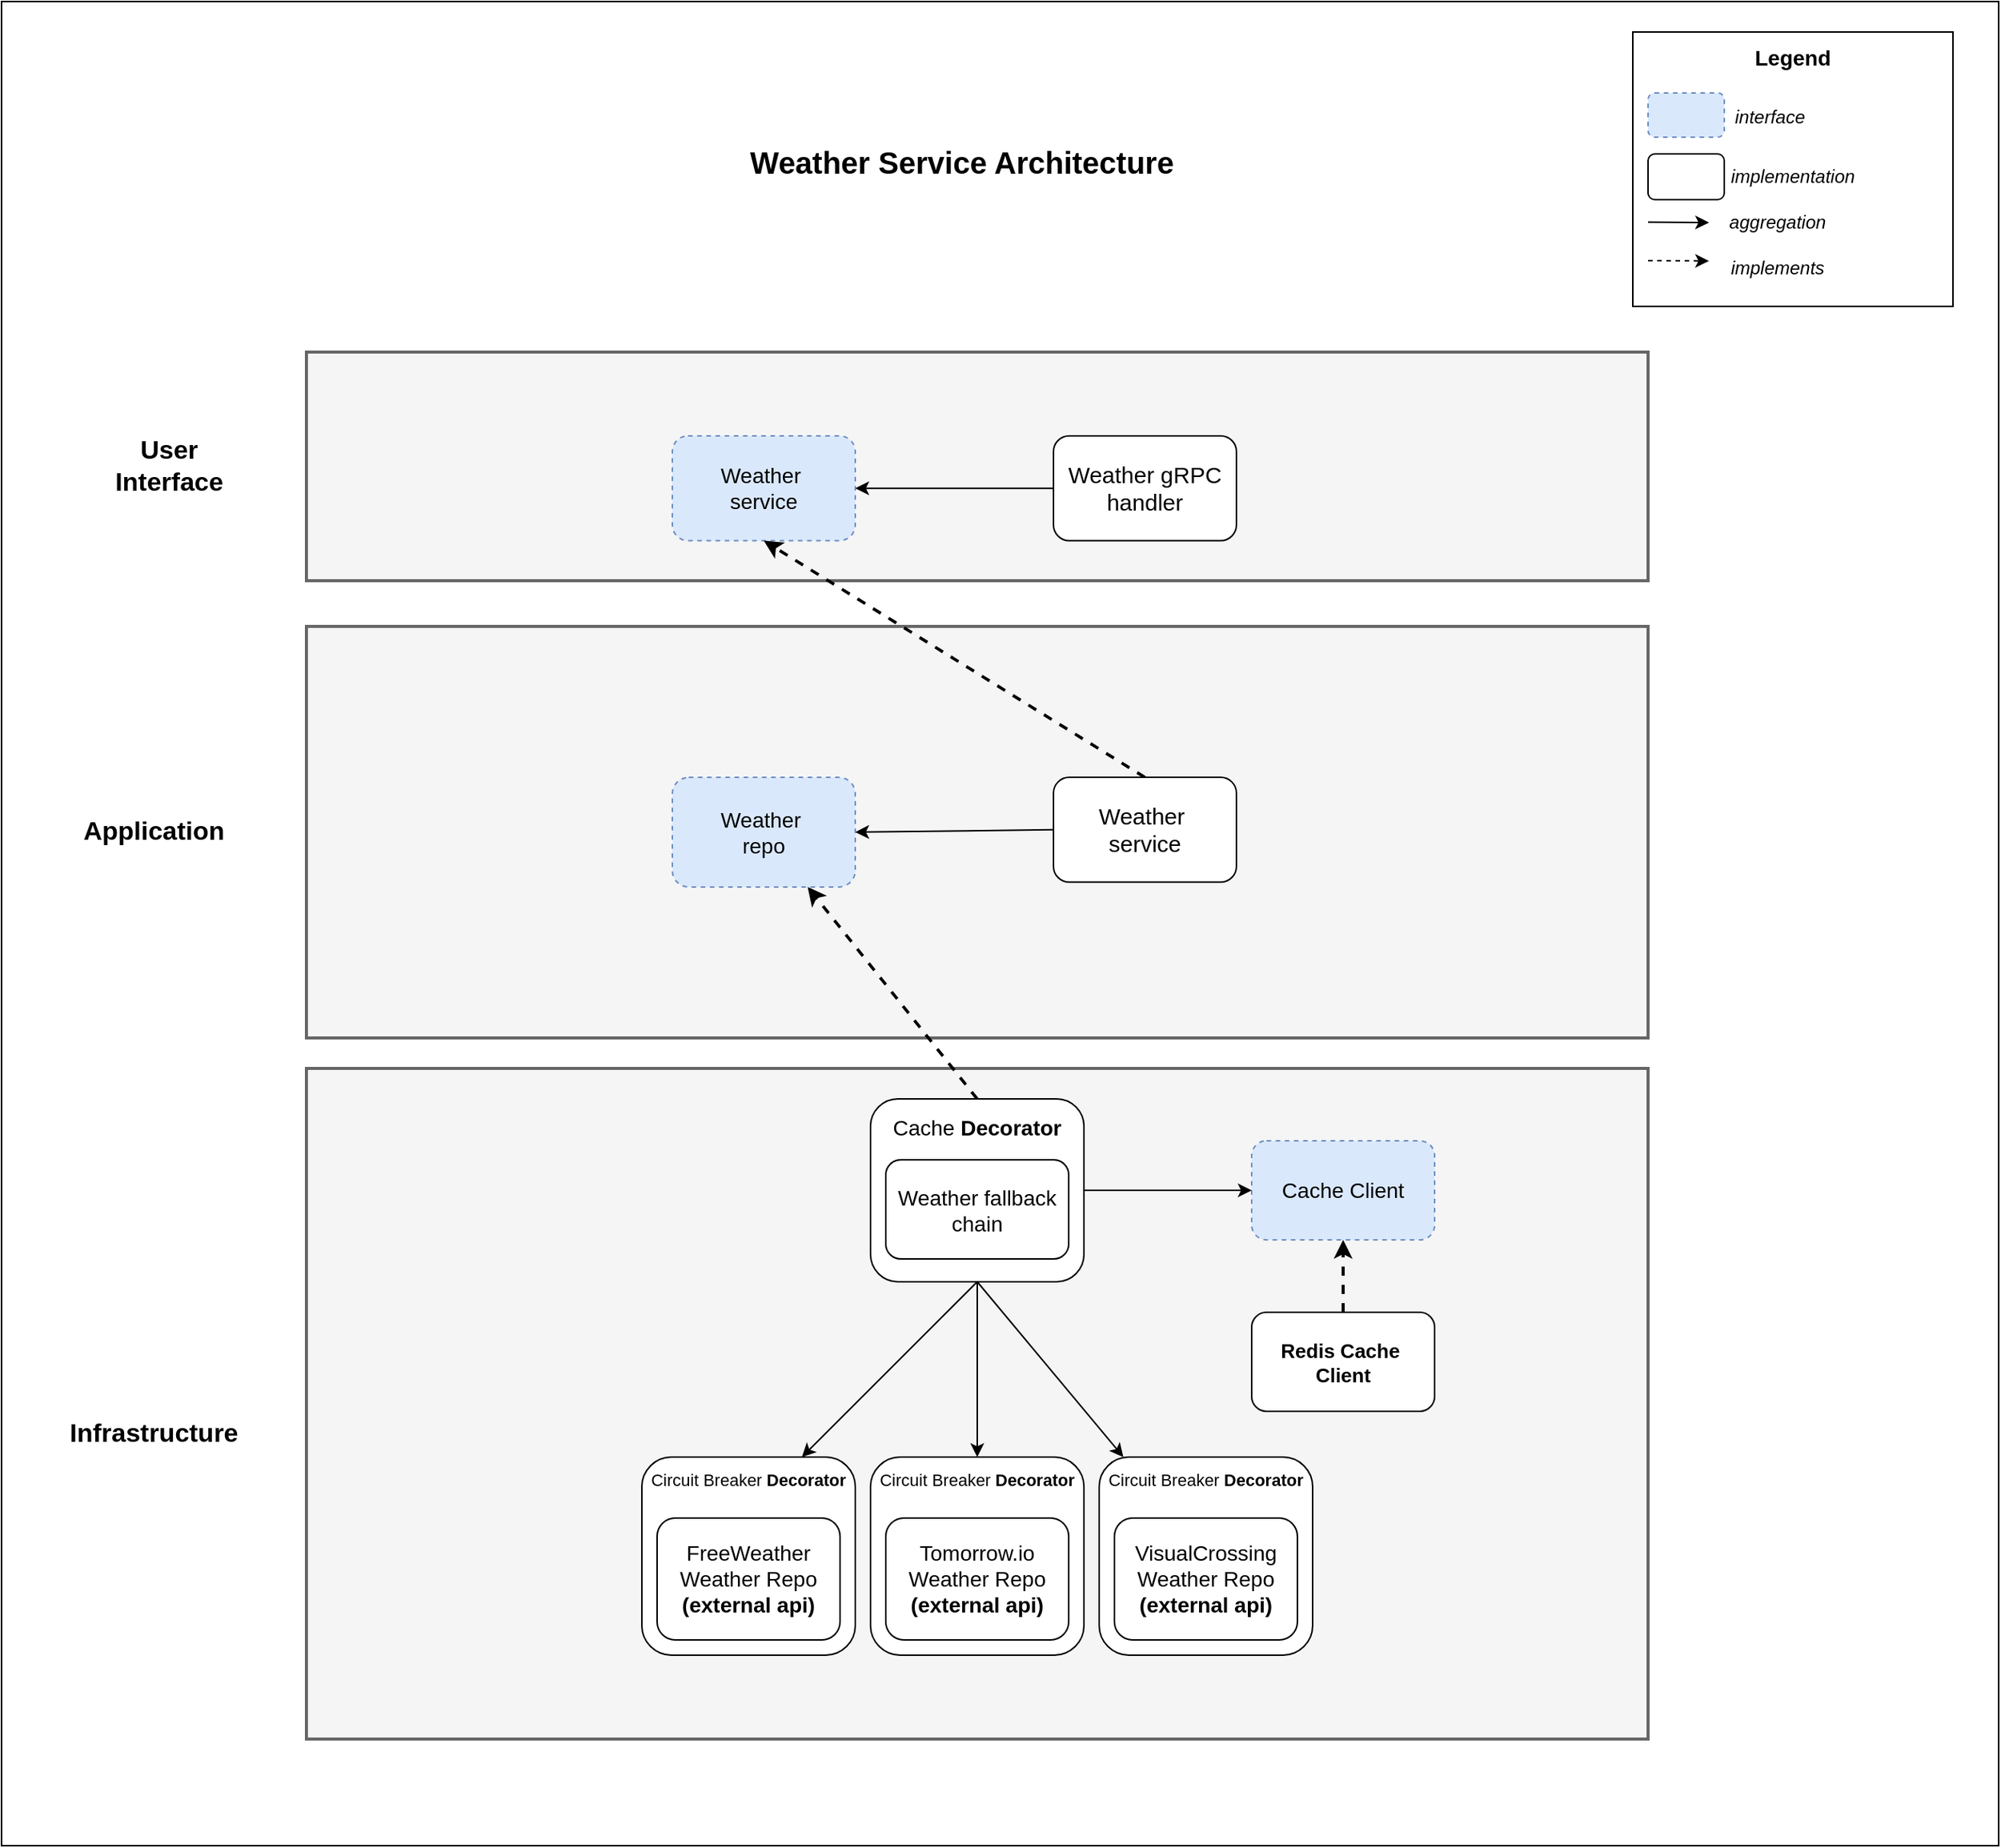 <mxfile version="28.0.7">
  <diagram name="Page-1" id="Kw5NMBNeJMxN6zYnmuAU">
    <mxGraphModel dx="2896" dy="2316" grid="1" gridSize="10" guides="1" tooltips="1" connect="1" arrows="1" fold="1" page="1" pageScale="1" pageWidth="850" pageHeight="1100" math="0" shadow="0">
      <root>
        <mxCell id="0" />
        <mxCell id="1" parent="0" />
        <mxCell id="z3ftgzrEW_vmbGAGni-j-2" value="" style="rounded=0;whiteSpace=wrap;html=1;" parent="1" vertex="1">
          <mxGeometry x="-180" y="-160" width="1310" height="1210" as="geometry" />
        </mxCell>
        <mxCell id="z3ftgzrEW_vmbGAGni-j-3" value="" style="rounded=0;whiteSpace=wrap;html=1;fillColor=#f5f5f5;strokeColor=#666666;fontColor=#333333;strokeWidth=2;" parent="1" vertex="1">
          <mxGeometry x="20" y="70" width="880" height="150" as="geometry" />
        </mxCell>
        <mxCell id="z3ftgzrEW_vmbGAGni-j-35" value="" style="edgeStyle=orthogonalEdgeStyle;rounded=0;orthogonalLoop=1;jettySize=auto;html=1;" parent="1" source="z3ftgzrEW_vmbGAGni-j-6" target="z3ftgzrEW_vmbGAGni-j-12" edge="1">
          <mxGeometry relative="1" as="geometry" />
        </mxCell>
        <mxCell id="z3ftgzrEW_vmbGAGni-j-6" value="&lt;font style=&quot;font-size: 15px;&quot;&gt;Weather gRPC&lt;/font&gt;&lt;div&gt;&lt;font style=&quot;font-size: 15px;&quot;&gt;handler&lt;/font&gt;&lt;/div&gt;" style="rounded=1;whiteSpace=wrap;html=1;" parent="1" vertex="1">
          <mxGeometry x="510" y="125" width="120" height="68.75" as="geometry" />
        </mxCell>
        <mxCell id="z3ftgzrEW_vmbGAGni-j-8" value="&lt;font style=&quot;font-size: 17px;&quot;&gt;User Interface&lt;/font&gt;" style="text;html=1;align=center;verticalAlign=middle;whiteSpace=wrap;rounded=0;fontStyle=1" parent="1" vertex="1">
          <mxGeometry x="-100" y="130" width="60" height="30" as="geometry" />
        </mxCell>
        <mxCell id="z3ftgzrEW_vmbGAGni-j-12" value="&lt;span style=&quot;font-size: 14px;&quot;&gt;Weather&amp;nbsp;&lt;/span&gt;&lt;div&gt;&lt;span style=&quot;font-size: 14px;&quot;&gt;service&lt;/span&gt;&lt;/div&gt;" style="rounded=1;whiteSpace=wrap;html=1;dashed=1;fillColor=#dae8fc;strokeColor=#6c8ebf;" parent="1" vertex="1">
          <mxGeometry x="260" y="125" width="120" height="68.75" as="geometry" />
        </mxCell>
        <mxCell id="z3ftgzrEW_vmbGAGni-j-14" value="" style="rounded=0;whiteSpace=wrap;html=1;fillColor=#f5f5f5;strokeColor=#666666;fontColor=#333333;strokeWidth=2;" parent="1" vertex="1">
          <mxGeometry x="20" y="250" width="880" height="270" as="geometry" />
        </mxCell>
        <mxCell id="z3ftgzrEW_vmbGAGni-j-34" value="" style="rounded=0;orthogonalLoop=1;jettySize=auto;html=1;exitX=0.5;exitY=0;exitDx=0;exitDy=0;entryX=0.5;entryY=1;entryDx=0;entryDy=0;dashed=1;strokeWidth=2;" parent="1" source="z3ftgzrEW_vmbGAGni-j-18" target="z3ftgzrEW_vmbGAGni-j-12" edge="1">
          <mxGeometry relative="1" as="geometry" />
        </mxCell>
        <mxCell id="R8bRqbQ6-cuv9lgSVqGH-4" style="rounded=0;orthogonalLoop=1;jettySize=auto;html=1;exitX=0;exitY=0.5;exitDx=0;exitDy=0;entryX=1;entryY=0.5;entryDx=0;entryDy=0;" parent="1" source="z3ftgzrEW_vmbGAGni-j-18" target="z3ftgzrEW_vmbGAGni-j-21" edge="1">
          <mxGeometry relative="1" as="geometry" />
        </mxCell>
        <mxCell id="z3ftgzrEW_vmbGAGni-j-18" value="&lt;font style=&quot;font-size: 15px;&quot;&gt;Weather&amp;nbsp;&lt;/font&gt;&lt;div&gt;&lt;span style=&quot;font-size: 15px;&quot;&gt;service&lt;/span&gt;&lt;/div&gt;" style="rounded=1;whiteSpace=wrap;html=1;" parent="1" vertex="1">
          <mxGeometry x="510" y="349.06" width="120" height="68.75" as="geometry" />
        </mxCell>
        <mxCell id="z3ftgzrEW_vmbGAGni-j-21" value="&lt;span style=&quot;font-size: 14px;&quot;&gt;Weather&amp;nbsp;&lt;/span&gt;&lt;div&gt;&lt;span style=&quot;font-size: 14px;&quot;&gt;repo&lt;/span&gt;&lt;/div&gt;" style="rounded=1;whiteSpace=wrap;html=1;dashed=1;fillColor=#dae8fc;strokeColor=#6c8ebf;" parent="1" vertex="1">
          <mxGeometry x="260" y="349.06" width="120" height="71.88" as="geometry" />
        </mxCell>
        <mxCell id="z3ftgzrEW_vmbGAGni-j-23" value="&lt;font style=&quot;font-size: 17px;&quot;&gt;Application&lt;/font&gt;" style="text;html=1;align=center;verticalAlign=middle;whiteSpace=wrap;rounded=0;fontStyle=1" parent="1" vertex="1">
          <mxGeometry x="-130" y="370" width="100" height="30" as="geometry" />
        </mxCell>
        <mxCell id="z3ftgzrEW_vmbGAGni-j-51" value="" style="rounded=0;whiteSpace=wrap;html=1;fillColor=#f5f5f5;strokeColor=#666666;fontColor=#333333;strokeWidth=2;" parent="1" vertex="1">
          <mxGeometry x="20" y="540" width="880" height="440" as="geometry" />
        </mxCell>
        <mxCell id="z3ftgzrEW_vmbGAGni-j-57" value="&lt;font style=&quot;font-size: 17px;&quot;&gt;Infrastructure&lt;/font&gt;" style="text;html=1;align=center;verticalAlign=middle;whiteSpace=wrap;rounded=0;fontStyle=1" parent="1" vertex="1">
          <mxGeometry x="-130" y="765" width="100" height="30" as="geometry" />
        </mxCell>
        <mxCell id="3jibggI8N5BJJqJu1hZK-13" value="" style="group" parent="1" connectable="0" vertex="1">
          <mxGeometry x="530" y="755" width="160" height="180" as="geometry" />
        </mxCell>
        <mxCell id="3jibggI8N5BJJqJu1hZK-12" value="" style="group" parent="3jibggI8N5BJJqJu1hZK-13" connectable="0" vertex="1">
          <mxGeometry x="10" y="40" width="140" height="130" as="geometry" />
        </mxCell>
        <mxCell id="3jibggI8N5BJJqJu1hZK-4" value="&lt;font style=&quot;font-size: 11px;&quot;&gt;Circuit Breaker &lt;b&gt;Decorator&lt;/b&gt;&lt;/font&gt;&lt;div&gt;&lt;font style=&quot;font-size: 11px;&quot;&gt;&lt;br&gt;&lt;/font&gt;&lt;/div&gt;&lt;div&gt;&lt;font style=&quot;font-size: 11px;&quot;&gt;&lt;br&gt;&lt;/font&gt;&lt;/div&gt;&lt;div&gt;&lt;font style=&quot;font-size: 11px;&quot;&gt;&lt;br&gt;&lt;/font&gt;&lt;/div&gt;&lt;div&gt;&lt;font style=&quot;font-size: 11px;&quot;&gt;&lt;br&gt;&lt;/font&gt;&lt;/div&gt;&lt;div&gt;&lt;font style=&quot;font-size: 11px;&quot;&gt;&lt;br&gt;&lt;/font&gt;&lt;/div&gt;&lt;div&gt;&lt;font style=&quot;font-size: 11px;&quot;&gt;&lt;br&gt;&lt;/font&gt;&lt;/div&gt;&lt;div&gt;&lt;br&gt;&lt;/div&gt;" style="rounded=1;whiteSpace=wrap;html=1;" parent="3jibggI8N5BJJqJu1hZK-12" vertex="1">
          <mxGeometry width="140" height="130" as="geometry" />
        </mxCell>
        <mxCell id="3jibggI8N5BJJqJu1hZK-1" value="&lt;span style=&quot;font-size: 14px;&quot;&gt;VisualCrossing&lt;br&gt;Weather&amp;nbsp;&lt;/span&gt;&lt;span style=&quot;font-size: 14px; background-color: transparent; color: light-dark(rgb(0, 0, 0), rgb(255, 255, 255));&quot;&gt;Repo&lt;/span&gt;&lt;div&gt;&lt;span style=&quot;font-size: 14px; background-color: transparent; color: light-dark(rgb(0, 0, 0), rgb(255, 255, 255));&quot;&gt;&lt;b&gt;(external api)&lt;/b&gt;&lt;/span&gt;&lt;/div&gt;" style="rounded=1;whiteSpace=wrap;html=1;" parent="3jibggI8N5BJJqJu1hZK-12" vertex="1">
          <mxGeometry x="10" y="40" width="120" height="80" as="geometry" />
        </mxCell>
        <mxCell id="3jibggI8N5BJJqJu1hZK-14" value="" style="group" parent="1" connectable="0" vertex="1">
          <mxGeometry x="380" y="755" width="160" height="180" as="geometry" />
        </mxCell>
        <mxCell id="3jibggI8N5BJJqJu1hZK-7" value="" style="group" parent="3jibggI8N5BJJqJu1hZK-14" connectable="0" vertex="1">
          <mxGeometry x="10" y="40" width="140" height="130" as="geometry" />
        </mxCell>
        <mxCell id="3jibggI8N5BJJqJu1hZK-3" value="&lt;font style=&quot;font-size: 11px;&quot;&gt;Circuit Breaker &lt;b&gt;Decorator&lt;/b&gt;&lt;/font&gt;&lt;div&gt;&lt;font style=&quot;font-size: 11px;&quot;&gt;&lt;br&gt;&lt;/font&gt;&lt;/div&gt;&lt;div&gt;&lt;font style=&quot;font-size: 11px;&quot;&gt;&lt;br&gt;&lt;/font&gt;&lt;/div&gt;&lt;div&gt;&lt;font style=&quot;font-size: 11px;&quot;&gt;&lt;br&gt;&lt;/font&gt;&lt;/div&gt;&lt;div&gt;&lt;font style=&quot;font-size: 11px;&quot;&gt;&lt;br&gt;&lt;/font&gt;&lt;/div&gt;&lt;div&gt;&lt;font style=&quot;font-size: 11px;&quot;&gt;&lt;br&gt;&lt;/font&gt;&lt;/div&gt;&lt;div&gt;&lt;font style=&quot;font-size: 11px;&quot;&gt;&lt;br&gt;&lt;/font&gt;&lt;/div&gt;&lt;div&gt;&lt;br&gt;&lt;/div&gt;" style="rounded=1;whiteSpace=wrap;html=1;" parent="3jibggI8N5BJJqJu1hZK-7" vertex="1">
          <mxGeometry width="140" height="130" as="geometry" />
        </mxCell>
        <mxCell id="z3ftgzrEW_vmbGAGni-j-65" value="&lt;span style=&quot;font-size: 14px;&quot;&gt;Tomorrow.io&lt;br&gt;Weather&amp;nbsp;&lt;/span&gt;&lt;span style=&quot;font-size: 14px; background-color: transparent; color: light-dark(rgb(0, 0, 0), rgb(255, 255, 255));&quot;&gt;Repo&lt;/span&gt;&lt;div&gt;&lt;span style=&quot;font-size: 14px; background-color: transparent; color: light-dark(rgb(0, 0, 0), rgb(255, 255, 255));&quot;&gt;&lt;b&gt;(external api)&lt;/b&gt;&lt;/span&gt;&lt;/div&gt;" style="rounded=1;whiteSpace=wrap;html=1;" parent="3jibggI8N5BJJqJu1hZK-7" vertex="1">
          <mxGeometry x="10" y="40" width="120" height="80" as="geometry" />
        </mxCell>
        <mxCell id="3jibggI8N5BJJqJu1hZK-16" value="" style="group" parent="1" connectable="0" vertex="1">
          <mxGeometry x="230" y="755" width="160" height="185" as="geometry" />
        </mxCell>
        <mxCell id="3jibggI8N5BJJqJu1hZK-8" value="" style="group" parent="3jibggI8N5BJJqJu1hZK-16" connectable="0" vertex="1">
          <mxGeometry x="10" y="40" width="150" height="145" as="geometry" />
        </mxCell>
        <mxCell id="3jibggI8N5BJJqJu1hZK-5" value="&lt;font style=&quot;font-size: 11px;&quot;&gt;Circuit Breaker &lt;b&gt;Decorator&lt;/b&gt;&lt;/font&gt;&lt;div&gt;&lt;font style=&quot;font-size: 11px;&quot;&gt;&lt;br&gt;&lt;/font&gt;&lt;/div&gt;&lt;div&gt;&lt;font style=&quot;font-size: 11px;&quot;&gt;&lt;br&gt;&lt;/font&gt;&lt;/div&gt;&lt;div&gt;&lt;font style=&quot;font-size: 11px;&quot;&gt;&lt;br&gt;&lt;/font&gt;&lt;/div&gt;&lt;div&gt;&lt;font style=&quot;font-size: 11px;&quot;&gt;&lt;br&gt;&lt;/font&gt;&lt;/div&gt;&lt;div&gt;&lt;font style=&quot;font-size: 11px;&quot;&gt;&lt;br&gt;&lt;/font&gt;&lt;/div&gt;&lt;div&gt;&lt;font style=&quot;font-size: 11px;&quot;&gt;&lt;br&gt;&lt;/font&gt;&lt;/div&gt;&lt;div&gt;&lt;br&gt;&lt;/div&gt;" style="rounded=1;whiteSpace=wrap;html=1;" parent="3jibggI8N5BJJqJu1hZK-8" vertex="1">
          <mxGeometry width="140" height="130" as="geometry" />
        </mxCell>
        <mxCell id="3jibggI8N5BJJqJu1hZK-2" value="&lt;span style=&quot;font-size: 14px;&quot;&gt;FreeWeather&lt;br&gt;Weather&amp;nbsp;&lt;/span&gt;&lt;span style=&quot;font-size: 14px; background-color: transparent; color: light-dark(rgb(0, 0, 0), rgb(255, 255, 255));&quot;&gt;Repo&lt;/span&gt;&lt;div&gt;&lt;span style=&quot;font-size: 14px; background-color: transparent; color: light-dark(rgb(0, 0, 0), rgb(255, 255, 255));&quot;&gt;&lt;b&gt;(external api)&lt;/b&gt;&lt;/span&gt;&lt;/div&gt;" style="rounded=1;whiteSpace=wrap;html=1;" parent="3jibggI8N5BJJqJu1hZK-8" vertex="1">
          <mxGeometry x="10" y="40" width="120" height="80" as="geometry" />
        </mxCell>
        <mxCell id="3jibggI8N5BJJqJu1hZK-18" value="" style="group" parent="1" connectable="0" vertex="1">
          <mxGeometry x="390" y="560" width="140" height="120" as="geometry" />
        </mxCell>
        <mxCell id="3jibggI8N5BJJqJu1hZK-17" value="&lt;font style=&quot;font-size: 14px;&quot;&gt;Cache &lt;b style=&quot;&quot;&gt;Decorator&lt;/b&gt;&lt;/font&gt;&lt;div&gt;&lt;b&gt;&lt;font style=&quot;font-size: 14px;&quot;&gt;&lt;br&gt;&lt;/font&gt;&lt;/b&gt;&lt;/div&gt;&lt;div&gt;&lt;b&gt;&lt;font style=&quot;font-size: 14px;&quot;&gt;&lt;br&gt;&lt;/font&gt;&lt;/b&gt;&lt;/div&gt;&lt;div&gt;&lt;b&gt;&lt;font style=&quot;font-size: 14px;&quot;&gt;&lt;br&gt;&lt;/font&gt;&lt;/b&gt;&lt;/div&gt;&lt;div&gt;&lt;b&gt;&lt;font style=&quot;font-size: 14px;&quot;&gt;&lt;br&gt;&lt;/font&gt;&lt;/b&gt;&lt;/div&gt;&lt;div&gt;&lt;b&gt;&lt;br&gt;&lt;/b&gt;&lt;/div&gt;" style="rounded=1;whiteSpace=wrap;html=1;" parent="3jibggI8N5BJJqJu1hZK-18" vertex="1">
          <mxGeometry width="140" height="120" as="geometry" />
        </mxCell>
        <mxCell id="z3ftgzrEW_vmbGAGni-j-60" value="&lt;span style=&quot;font-size: 14px;&quot;&gt;Weather fallback chain&lt;/span&gt;" style="rounded=1;whiteSpace=wrap;html=1;" parent="3jibggI8N5BJJqJu1hZK-18" vertex="1">
          <mxGeometry x="10" y="40" width="120" height="65" as="geometry" />
        </mxCell>
        <mxCell id="L5JQNhEUDKY4b-Tlf11Z-5" value="" style="rounded=0;orthogonalLoop=1;jettySize=auto;html=1;exitX=0.5;exitY=0;exitDx=0;exitDy=0;dashed=1;strokeWidth=2;" parent="1" source="3jibggI8N5BJJqJu1hZK-17" target="z3ftgzrEW_vmbGAGni-j-21" edge="1">
          <mxGeometry relative="1" as="geometry" />
        </mxCell>
        <mxCell id="wK9Htb5V1dsAcN9Kde3Y-4" style="edgeStyle=orthogonalEdgeStyle;rounded=0;orthogonalLoop=1;jettySize=auto;html=1;exitX=0.5;exitY=0;exitDx=0;exitDy=0;entryX=0.5;entryY=1;entryDx=0;entryDy=0;dashed=1;strokeWidth=2;" parent="1" source="R8bRqbQ6-cuv9lgSVqGH-26" target="wK9Htb5V1dsAcN9Kde3Y-2" edge="1">
          <mxGeometry relative="1" as="geometry" />
        </mxCell>
        <mxCell id="R8bRqbQ6-cuv9lgSVqGH-26" value="&lt;font style=&quot;font-size: 13px;&quot;&gt;&lt;b&gt;Redis Cache&amp;nbsp;&lt;/b&gt;&lt;/font&gt;&lt;div&gt;&lt;font style=&quot;font-size: 13px;&quot;&gt;&lt;b&gt;Client&lt;/b&gt;&lt;/font&gt;&lt;/div&gt;" style="rounded=1;whiteSpace=wrap;html=1;" parent="1" vertex="1">
          <mxGeometry x="640" y="700" width="120" height="65" as="geometry" />
        </mxCell>
        <mxCell id="wK9Htb5V1dsAcN9Kde3Y-1" value="&lt;font style=&quot;font-size: 20px;&quot;&gt;&lt;b style=&quot;&quot;&gt;Weather Service Architecture&lt;/b&gt;&lt;/font&gt;" style="text;html=1;align=center;verticalAlign=middle;whiteSpace=wrap;rounded=0;" parent="1" vertex="1">
          <mxGeometry x="210" y="-90" width="480" height="70" as="geometry" />
        </mxCell>
        <mxCell id="wK9Htb5V1dsAcN9Kde3Y-2" value="&lt;span style=&quot;font-size: 14px;&quot;&gt;Cache Client&lt;/span&gt;" style="rounded=1;whiteSpace=wrap;html=1;dashed=1;fillColor=#dae8fc;strokeColor=#6c8ebf;" parent="1" vertex="1">
          <mxGeometry x="640" y="587.5" width="120" height="65" as="geometry" />
        </mxCell>
        <mxCell id="wK9Htb5V1dsAcN9Kde3Y-3" style="edgeStyle=orthogonalEdgeStyle;rounded=0;orthogonalLoop=1;jettySize=auto;html=1;exitX=1;exitY=0.5;exitDx=0;exitDy=0;entryX=0;entryY=0.5;entryDx=0;entryDy=0;" parent="1" source="3jibggI8N5BJJqJu1hZK-17" target="wK9Htb5V1dsAcN9Kde3Y-2" edge="1">
          <mxGeometry relative="1" as="geometry" />
        </mxCell>
        <mxCell id="wK9Htb5V1dsAcN9Kde3Y-28" value="" style="group" parent="1" connectable="0" vertex="1">
          <mxGeometry x="890" y="-140.001" width="210" height="180.001" as="geometry" />
        </mxCell>
        <mxCell id="wK9Htb5V1dsAcN9Kde3Y-5" value="" style="rounded=0;whiteSpace=wrap;html=1;" parent="wK9Htb5V1dsAcN9Kde3Y-28" vertex="1">
          <mxGeometry y="0.001" width="210" height="180" as="geometry" />
        </mxCell>
        <mxCell id="wK9Htb5V1dsAcN9Kde3Y-6" value="&lt;font style=&quot;font-size: 14px;&quot;&gt;&lt;b&gt;Legend&lt;/b&gt;&lt;/font&gt;" style="text;html=1;align=center;verticalAlign=middle;whiteSpace=wrap;rounded=0;" parent="wK9Htb5V1dsAcN9Kde3Y-28" vertex="1">
          <mxGeometry x="75" width="60" height="34.286" as="geometry" />
        </mxCell>
        <mxCell id="wK9Htb5V1dsAcN9Kde3Y-8" value="" style="rounded=1;whiteSpace=wrap;html=1;fillColor=#dae8fc;strokeColor=#6c8ebf;dashed=1;" parent="wK9Htb5V1dsAcN9Kde3Y-28" vertex="1">
          <mxGeometry x="10" y="40.005" width="50" height="28.949" as="geometry" />
        </mxCell>
        <mxCell id="wK9Htb5V1dsAcN9Kde3Y-9" value="&lt;i&gt;interface&lt;/i&gt;" style="text;html=1;align=center;verticalAlign=middle;whiteSpace=wrap;rounded=0;" parent="wK9Htb5V1dsAcN9Kde3Y-28" vertex="1">
          <mxGeometry x="60" y="40.004" width="60" height="32" as="geometry" />
        </mxCell>
        <mxCell id="wK9Htb5V1dsAcN9Kde3Y-10" value="" style="rounded=1;whiteSpace=wrap;html=1;" parent="wK9Htb5V1dsAcN9Kde3Y-28" vertex="1">
          <mxGeometry x="10" y="80.001" width="50" height="30" as="geometry" />
        </mxCell>
        <mxCell id="wK9Htb5V1dsAcN9Kde3Y-11" value="&lt;i&gt;implementation&lt;/i&gt;" style="text;html=1;align=center;verticalAlign=middle;whiteSpace=wrap;rounded=0;" parent="wK9Htb5V1dsAcN9Kde3Y-28" vertex="1">
          <mxGeometry x="60" y="80.001" width="90" height="30" as="geometry" />
        </mxCell>
        <mxCell id="wK9Htb5V1dsAcN9Kde3Y-13" value="" style="endArrow=classic;html=1;rounded=0;" parent="wK9Htb5V1dsAcN9Kde3Y-28" edge="1">
          <mxGeometry width="50" height="50" relative="1" as="geometry">
            <mxPoint x="10" y="124.761" as="sourcePoint" />
            <mxPoint x="50" y="125.001" as="targetPoint" />
          </mxGeometry>
        </mxCell>
        <mxCell id="wK9Htb5V1dsAcN9Kde3Y-15" value="&lt;i&gt;aggregation&lt;/i&gt;" style="text;html=1;align=center;verticalAlign=middle;whiteSpace=wrap;rounded=0;" parent="wK9Htb5V1dsAcN9Kde3Y-28" vertex="1">
          <mxGeometry x="60" y="110.001" width="70" height="30" as="geometry" />
        </mxCell>
        <mxCell id="wK9Htb5V1dsAcN9Kde3Y-16" value="" style="endArrow=classic;html=1;rounded=0;dashed=1;" parent="wK9Htb5V1dsAcN9Kde3Y-28" edge="1">
          <mxGeometry width="50" height="50" relative="1" as="geometry">
            <mxPoint x="10" y="150.001" as="sourcePoint" />
            <mxPoint x="50" y="150.241" as="targetPoint" />
          </mxGeometry>
        </mxCell>
        <mxCell id="wK9Htb5V1dsAcN9Kde3Y-27" value="&lt;i&gt;implements&lt;/i&gt;" style="text;html=1;align=center;verticalAlign=middle;whiteSpace=wrap;rounded=0;" parent="wK9Htb5V1dsAcN9Kde3Y-28" vertex="1">
          <mxGeometry x="60" y="140.001" width="70" height="30" as="geometry" />
        </mxCell>
        <mxCell id="ln_VSE8aZ7UzqRrZvqyE-2" style="edgeStyle=orthogonalEdgeStyle;rounded=0;orthogonalLoop=1;jettySize=auto;html=1;exitX=0.5;exitY=1;exitDx=0;exitDy=0;" edge="1" parent="1" source="3jibggI8N5BJJqJu1hZK-17" target="3jibggI8N5BJJqJu1hZK-3">
          <mxGeometry relative="1" as="geometry" />
        </mxCell>
        <mxCell id="ln_VSE8aZ7UzqRrZvqyE-3" style="rounded=0;orthogonalLoop=1;jettySize=auto;html=1;exitX=0.5;exitY=1;exitDx=0;exitDy=0;" edge="1" parent="1" source="3jibggI8N5BJJqJu1hZK-17" target="3jibggI8N5BJJqJu1hZK-4">
          <mxGeometry relative="1" as="geometry" />
        </mxCell>
        <mxCell id="ln_VSE8aZ7UzqRrZvqyE-4" style="rounded=0;orthogonalLoop=1;jettySize=auto;html=1;exitX=0.5;exitY=1;exitDx=0;exitDy=0;entryX=0.75;entryY=0;entryDx=0;entryDy=0;" edge="1" parent="1" source="3jibggI8N5BJJqJu1hZK-17" target="3jibggI8N5BJJqJu1hZK-5">
          <mxGeometry relative="1" as="geometry" />
        </mxCell>
      </root>
    </mxGraphModel>
  </diagram>
</mxfile>
